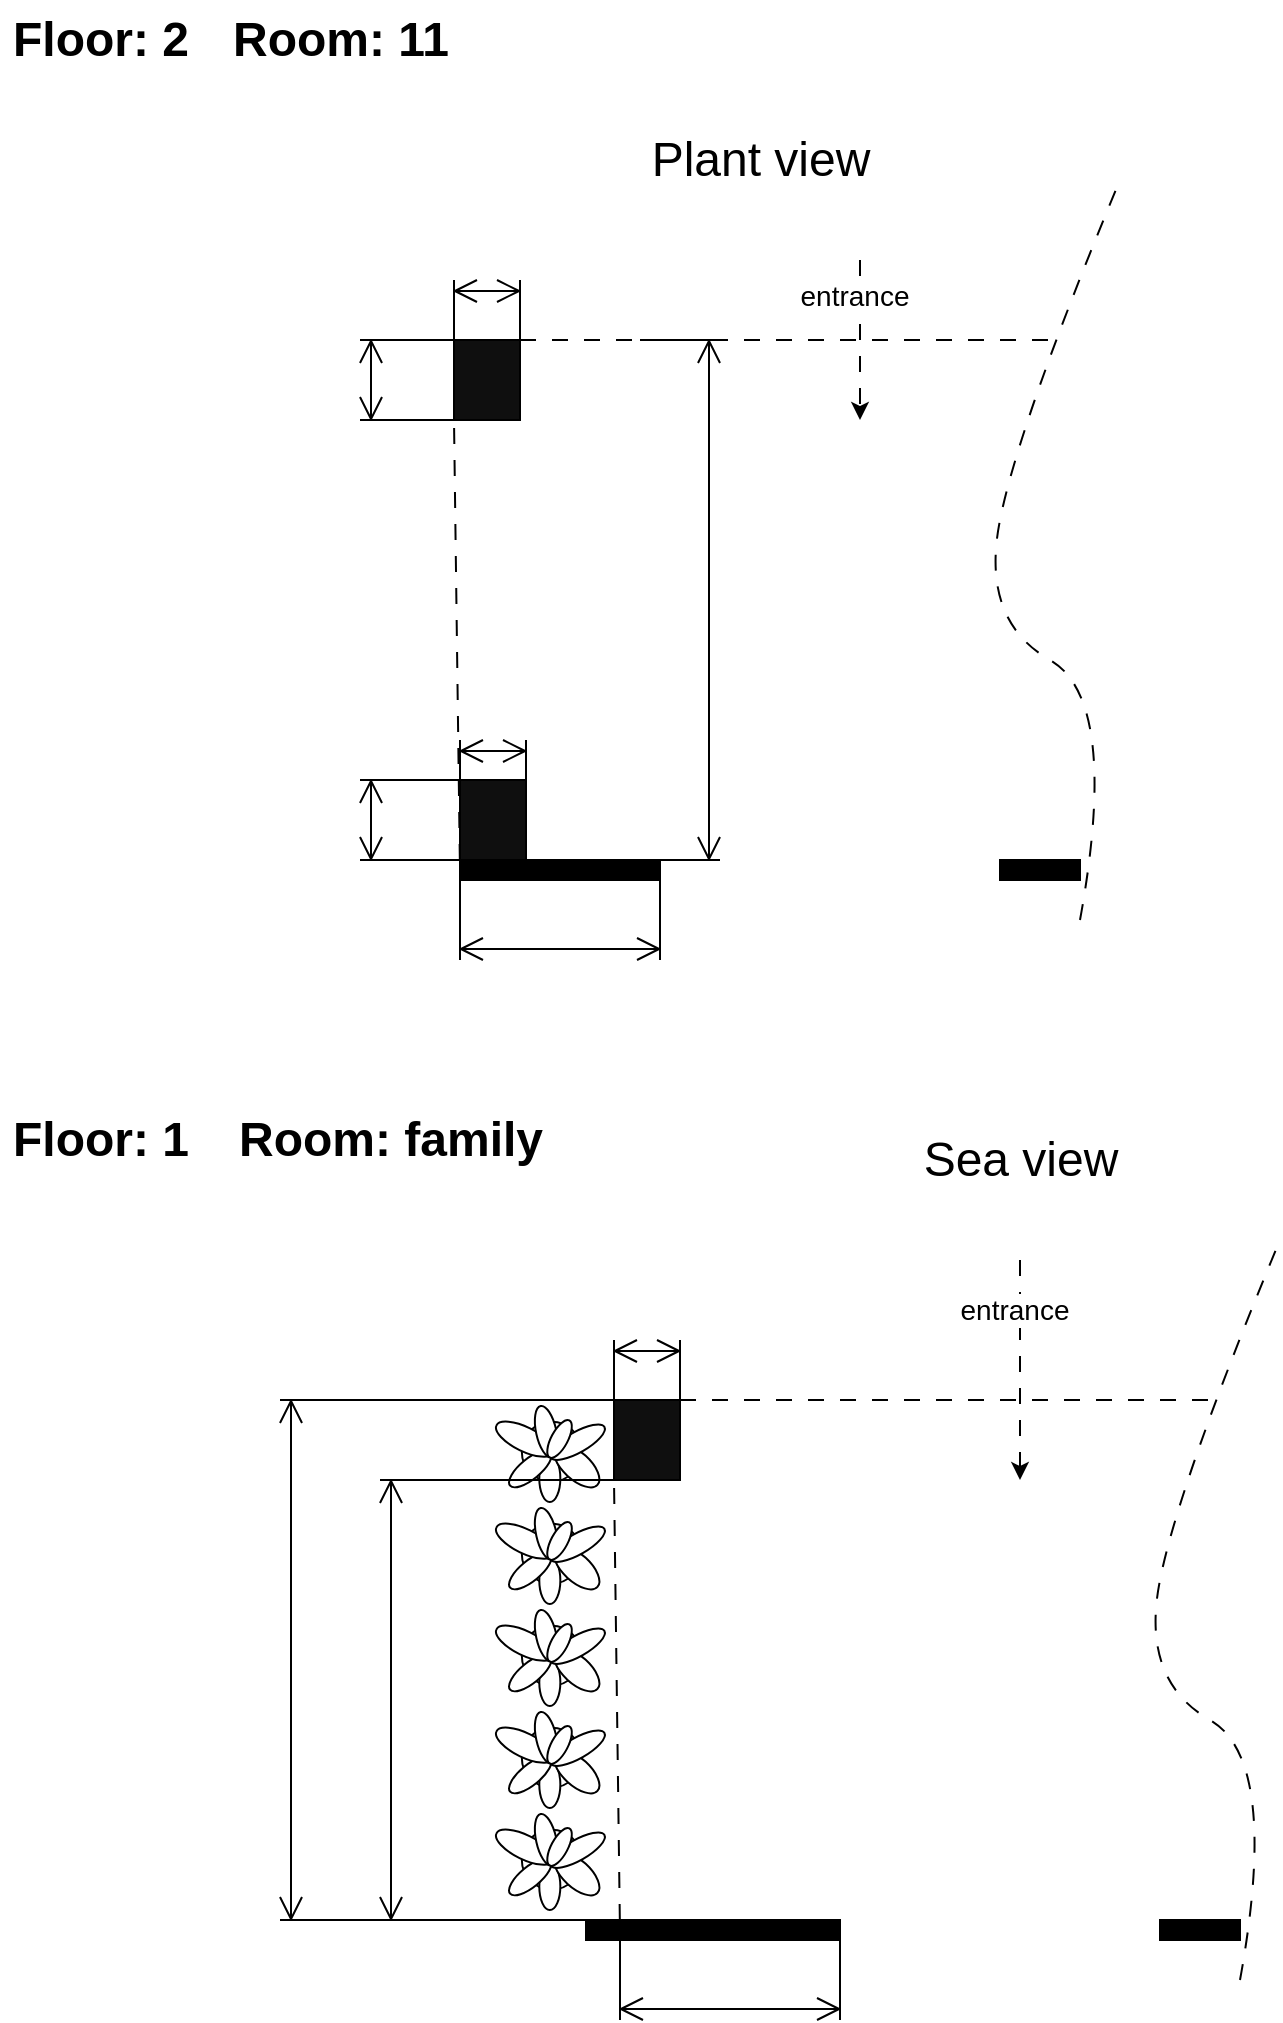 <mxfile version="20.8.5" type="github">
  <diagram id="Hkj4WFlvK4-08UBy-HWi" name="Page-1">
    <mxGraphModel dx="1218" dy="785" grid="1" gridSize="10" guides="1" tooltips="1" connect="1" arrows="1" fold="1" page="1" pageScale="1" pageWidth="850" pageHeight="1100" math="0" shadow="0">
      <root>
        <mxCell id="0" />
        <mxCell id="1" parent="0" />
        <mxCell id="1bVyddex_vhO6T4n7lc5-1" value="Floor: 2" style="text;strokeColor=none;fillColor=none;html=1;fontSize=24;fontStyle=1;verticalAlign=middle;align=center;" parent="1" vertex="1">
          <mxGeometry x="40" y="40" width="100" height="40" as="geometry" />
        </mxCell>
        <mxCell id="1bVyddex_vhO6T4n7lc5-2" value="Room: 11" style="text;strokeColor=none;fillColor=none;html=1;fontSize=24;fontStyle=1;verticalAlign=middle;align=center;" parent="1" vertex="1">
          <mxGeometry x="160" y="40" width="100" height="40" as="geometry" />
        </mxCell>
        <mxCell id="1bVyddex_vhO6T4n7lc5-7" value="" style="verticalLabelPosition=bottom;html=1;verticalAlign=top;align=center;shape=mxgraph.floorplan.wall;fillColor=strokeColor;" parent="1" vertex="1">
          <mxGeometry x="540" y="470" width="40" height="10" as="geometry" />
        </mxCell>
        <mxCell id="1bVyddex_vhO6T4n7lc5-11" value="" style="verticalLabelPosition=bottom;html=1;verticalAlign=top;align=center;shape=mxgraph.floorplan.wall;fillColor=strokeColor;" parent="1" vertex="1">
          <mxGeometry x="270" y="470" width="100" height="10" as="geometry" />
        </mxCell>
        <mxCell id="1bVyddex_vhO6T4n7lc5-15" value="" style="rounded=0;whiteSpace=wrap;html=1;fillColor=#0F0F0F;" parent="1" vertex="1">
          <mxGeometry x="267" y="210" width="33" height="40" as="geometry" />
        </mxCell>
        <mxCell id="1bVyddex_vhO6T4n7lc5-17" value="Plant view" style="text;strokeColor=none;fillColor=none;html=1;fontSize=24;fontStyle=0;verticalAlign=middle;align=center;" parent="1" vertex="1">
          <mxGeometry x="370" y="100" width="100" height="40" as="geometry" />
        </mxCell>
        <mxCell id="1bVyddex_vhO6T4n7lc5-18" value="" style="endArrow=classic;html=1;rounded=0;dashed=1;dashPattern=8 8;" parent="1" edge="1">
          <mxGeometry width="50" height="50" relative="1" as="geometry">
            <mxPoint x="470" y="170" as="sourcePoint" />
            <mxPoint x="470" y="250" as="targetPoint" />
          </mxGeometry>
        </mxCell>
        <mxCell id="1bVyddex_vhO6T4n7lc5-19" value="entrance" style="edgeLabel;html=1;align=center;verticalAlign=middle;resizable=0;points=[];fontSize=14;" parent="1bVyddex_vhO6T4n7lc5-18" vertex="1" connectable="0">
          <mxGeometry x="-0.544" y="-3" relative="1" as="geometry">
            <mxPoint as="offset" />
          </mxGeometry>
        </mxCell>
        <mxCell id="1bVyddex_vhO6T4n7lc5-23" value="" style="shape=dimension;direction=west;whiteSpace=wrap;html=1;align=center;points=[];verticalAlign=top;spacingTop=-8;labelBackgroundColor=#ffffff;fillColor=#0F0F0F;" parent="1" vertex="1">
          <mxGeometry x="267" y="180" width="33" height="30" as="geometry" />
        </mxCell>
        <mxCell id="1bVyddex_vhO6T4n7lc5-24" value="" style="endArrow=none;dashed=1;html=1;rounded=0;dashPattern=8 8;exitX=1;exitY=0;exitDx=0;exitDy=0;" parent="1" source="1bVyddex_vhO6T4n7lc5-15" edge="1">
          <mxGeometry width="50" height="50" relative="1" as="geometry">
            <mxPoint x="600" y="330" as="sourcePoint" />
            <mxPoint x="570" y="210" as="targetPoint" />
          </mxGeometry>
        </mxCell>
        <mxCell id="1bVyddex_vhO6T4n7lc5-26" value="" style="endArrow=none;dashed=1;html=1;rounded=0;dashPattern=8 8;entryX=0;entryY=1;entryDx=0;entryDy=0;exitX=1;exitY=0.056;exitDx=0;exitDy=0;exitPerimeter=0;" parent="1" target="1bVyddex_vhO6T4n7lc5-15" edge="1">
          <mxGeometry width="50" height="50" relative="1" as="geometry">
            <mxPoint x="269.92" y="470" as="sourcePoint" />
            <mxPoint x="460" y="280" as="targetPoint" />
          </mxGeometry>
        </mxCell>
        <mxCell id="1bVyddex_vhO6T4n7lc5-28" value="" style="curved=1;endArrow=none;html=1;rounded=0;dashed=1;dashPattern=8 8;strokeColor=default;endFill=0;" parent="1" edge="1">
          <mxGeometry width="50" height="50" relative="1" as="geometry">
            <mxPoint x="580" y="500" as="sourcePoint" />
            <mxPoint x="600" y="130" as="targetPoint" />
            <Array as="points">
              <mxPoint x="600" y="390" />
              <mxPoint x="530" y="350" />
              <mxPoint x="550" y="250" />
            </Array>
          </mxGeometry>
        </mxCell>
        <mxCell id="1bVyddex_vhO6T4n7lc5-48" value="Floor: 1" style="text;strokeColor=none;fillColor=none;html=1;fontSize=24;fontStyle=1;verticalAlign=middle;align=center;" parent="1" vertex="1">
          <mxGeometry x="40" y="590" width="100" height="40" as="geometry" />
        </mxCell>
        <mxCell id="1bVyddex_vhO6T4n7lc5-49" value="Room: family" style="text;strokeColor=none;fillColor=none;html=1;fontSize=24;fontStyle=1;verticalAlign=middle;align=center;" parent="1" vertex="1">
          <mxGeometry x="160" y="590" width="150" height="40" as="geometry" />
        </mxCell>
        <mxCell id="1bVyddex_vhO6T4n7lc5-57" value="" style="shape=dimension;whiteSpace=wrap;html=1;align=center;points=[];verticalAlign=bottom;spacingBottom=-5;labelBackgroundColor=#ffffff;fontSize=14;fillColor=#0F0F0F;" parent="1" vertex="1">
          <mxGeometry x="270" y="480" width="100" height="40" as="geometry" />
        </mxCell>
        <mxCell id="1bVyddex_vhO6T4n7lc5-58" value="" style="shape=dimension;direction=south;whiteSpace=wrap;html=1;align=left;points=[];verticalAlign=middle;labelBackgroundColor=#ffffff;fillColor=#0F0F0F;" parent="1" vertex="1">
          <mxGeometry x="220" y="430" width="50" height="40" as="geometry" />
        </mxCell>
        <mxCell id="rwuE25mSVGRdJIp783XI-1" value="" style="rounded=0;whiteSpace=wrap;html=1;fillColor=#0F0F0F;" vertex="1" parent="1">
          <mxGeometry x="270" y="430" width="33" height="40" as="geometry" />
        </mxCell>
        <mxCell id="rwuE25mSVGRdJIp783XI-2" value="" style="shape=dimension;direction=west;whiteSpace=wrap;html=1;align=center;points=[];verticalAlign=top;spacingTop=-8;labelBackgroundColor=#ffffff;fillColor=#0F0F0F;" vertex="1" parent="1">
          <mxGeometry x="270" y="410" width="33" height="30" as="geometry" />
        </mxCell>
        <mxCell id="rwuE25mSVGRdJIp783XI-3" value="" style="shape=dimension;direction=north;whiteSpace=wrap;html=1;align=right;points=[];verticalAlign=middle;labelBackgroundColor=#ffffff;fontSize=14;fillColor=#0F0F0F;" vertex="1" parent="1">
          <mxGeometry x="360" y="210" width="40" height="260" as="geometry" />
        </mxCell>
        <mxCell id="rwuE25mSVGRdJIp783XI-4" value="" style="shape=dimension;direction=south;whiteSpace=wrap;html=1;align=left;points=[];verticalAlign=middle;labelBackgroundColor=#ffffff;fillColor=#0F0F0F;" vertex="1" parent="1">
          <mxGeometry x="220" y="210" width="50" height="40" as="geometry" />
        </mxCell>
        <mxCell id="rwuE25mSVGRdJIp783XI-5" value="" style="verticalLabelPosition=bottom;html=1;verticalAlign=top;align=center;shape=mxgraph.floorplan.plant;" vertex="1" parent="1">
          <mxGeometry x="290" y="740" width="47" height="51" as="geometry" />
        </mxCell>
        <mxCell id="rwuE25mSVGRdJIp783XI-6" value="" style="verticalLabelPosition=bottom;html=1;verticalAlign=top;align=center;shape=mxgraph.floorplan.wall;fillColor=strokeColor;" vertex="1" parent="1">
          <mxGeometry x="620" y="1000" width="40" height="10" as="geometry" />
        </mxCell>
        <mxCell id="rwuE25mSVGRdJIp783XI-7" value="" style="verticalLabelPosition=bottom;html=1;verticalAlign=top;align=center;shape=mxgraph.floorplan.plant;" vertex="1" parent="1">
          <mxGeometry x="290" y="842" width="47" height="51" as="geometry" />
        </mxCell>
        <mxCell id="rwuE25mSVGRdJIp783XI-8" value="" style="verticalLabelPosition=bottom;html=1;verticalAlign=top;align=center;shape=mxgraph.floorplan.plant;" vertex="1" parent="1">
          <mxGeometry x="290" y="791" width="47" height="51" as="geometry" />
        </mxCell>
        <mxCell id="rwuE25mSVGRdJIp783XI-9" value="" style="verticalLabelPosition=bottom;html=1;verticalAlign=top;align=center;shape=mxgraph.floorplan.plant;" vertex="1" parent="1">
          <mxGeometry x="290" y="893" width="47" height="51" as="geometry" />
        </mxCell>
        <mxCell id="rwuE25mSVGRdJIp783XI-10" value="" style="verticalLabelPosition=bottom;html=1;verticalAlign=top;align=center;shape=mxgraph.floorplan.wall;fillColor=strokeColor;" vertex="1" parent="1">
          <mxGeometry x="333" y="1000" width="127" height="10" as="geometry" />
        </mxCell>
        <mxCell id="rwuE25mSVGRdJIp783XI-11" value="" style="verticalLabelPosition=bottom;html=1;verticalAlign=top;align=center;shape=mxgraph.floorplan.plant;" vertex="1" parent="1">
          <mxGeometry x="290" y="944" width="47" height="51" as="geometry" />
        </mxCell>
        <mxCell id="rwuE25mSVGRdJIp783XI-12" value="" style="rounded=0;whiteSpace=wrap;html=1;fillColor=#0F0F0F;" vertex="1" parent="1">
          <mxGeometry x="347" y="740" width="33" height="40" as="geometry" />
        </mxCell>
        <mxCell id="rwuE25mSVGRdJIp783XI-13" value="Sea view" style="text;strokeColor=none;fillColor=none;html=1;fontSize=24;fontStyle=0;verticalAlign=middle;align=center;" vertex="1" parent="1">
          <mxGeometry x="500" y="600" width="100" height="40" as="geometry" />
        </mxCell>
        <mxCell id="rwuE25mSVGRdJIp783XI-14" value="" style="endArrow=classic;html=1;rounded=0;dashed=1;dashPattern=8 8;" edge="1" parent="1">
          <mxGeometry width="50" height="50" relative="1" as="geometry">
            <mxPoint x="550" y="670" as="sourcePoint" />
            <mxPoint x="550" y="780" as="targetPoint" />
          </mxGeometry>
        </mxCell>
        <mxCell id="rwuE25mSVGRdJIp783XI-15" value="entrance" style="edgeLabel;html=1;align=center;verticalAlign=middle;resizable=0;points=[];fontSize=14;" vertex="1" connectable="0" parent="rwuE25mSVGRdJIp783XI-14">
          <mxGeometry x="-0.544" y="-3" relative="1" as="geometry">
            <mxPoint as="offset" />
          </mxGeometry>
        </mxCell>
        <mxCell id="rwuE25mSVGRdJIp783XI-16" value="" style="shape=dimension;direction=south;whiteSpace=wrap;html=1;align=left;points=[];verticalAlign=middle;labelBackgroundColor=#ffffff;fillColor=#0F0F0F;" vertex="1" parent="1">
          <mxGeometry x="180" y="740" width="180" height="260" as="geometry" />
        </mxCell>
        <mxCell id="rwuE25mSVGRdJIp783XI-17" value="" style="shape=dimension;direction=south;whiteSpace=wrap;html=1;align=left;points=[];verticalAlign=middle;labelBackgroundColor=#ffffff;fillColor=#0F0F0F;" vertex="1" parent="1">
          <mxGeometry x="230" y="780" width="120" height="220" as="geometry" />
        </mxCell>
        <mxCell id="rwuE25mSVGRdJIp783XI-18" value="" style="shape=dimension;direction=west;whiteSpace=wrap;html=1;align=center;points=[];verticalAlign=top;spacingTop=-8;labelBackgroundColor=#ffffff;fillColor=#0F0F0F;" vertex="1" parent="1">
          <mxGeometry x="347" y="710" width="33" height="30" as="geometry" />
        </mxCell>
        <mxCell id="rwuE25mSVGRdJIp783XI-19" value="" style="endArrow=none;dashed=1;html=1;rounded=0;dashPattern=8 8;exitX=1;exitY=0;exitDx=0;exitDy=0;" edge="1" parent="1" source="rwuE25mSVGRdJIp783XI-12">
          <mxGeometry width="50" height="50" relative="1" as="geometry">
            <mxPoint x="680" y="860" as="sourcePoint" />
            <mxPoint x="650" y="740" as="targetPoint" />
          </mxGeometry>
        </mxCell>
        <mxCell id="rwuE25mSVGRdJIp783XI-20" value="" style="endArrow=none;dashed=1;html=1;rounded=0;dashPattern=8 8;entryX=0;entryY=1;entryDx=0;entryDy=0;exitX=1;exitY=0.056;exitDx=0;exitDy=0;exitPerimeter=0;" edge="1" parent="1" source="rwuE25mSVGRdJIp783XI-16" target="rwuE25mSVGRdJIp783XI-12">
          <mxGeometry width="50" height="50" relative="1" as="geometry">
            <mxPoint x="510" y="920" as="sourcePoint" />
            <mxPoint x="540" y="810" as="targetPoint" />
          </mxGeometry>
        </mxCell>
        <mxCell id="rwuE25mSVGRdJIp783XI-21" value="" style="curved=1;endArrow=none;html=1;rounded=0;dashed=1;dashPattern=8 8;strokeColor=default;endFill=0;" edge="1" parent="1">
          <mxGeometry width="50" height="50" relative="1" as="geometry">
            <mxPoint x="660" y="1030" as="sourcePoint" />
            <mxPoint x="680" y="660" as="targetPoint" />
            <Array as="points">
              <mxPoint x="680" y="920" />
              <mxPoint x="610" y="880" />
              <mxPoint x="630" y="780" />
            </Array>
          </mxGeometry>
        </mxCell>
        <mxCell id="rwuE25mSVGRdJIp783XI-22" value="" style="shape=dimension;whiteSpace=wrap;html=1;align=center;points=[];verticalAlign=bottom;spacingBottom=-5;labelBackgroundColor=#ffffff;fontSize=14;fillColor=#0F0F0F;" vertex="1" parent="1">
          <mxGeometry x="350" y="1010" width="110" height="40" as="geometry" />
        </mxCell>
      </root>
    </mxGraphModel>
  </diagram>
</mxfile>
